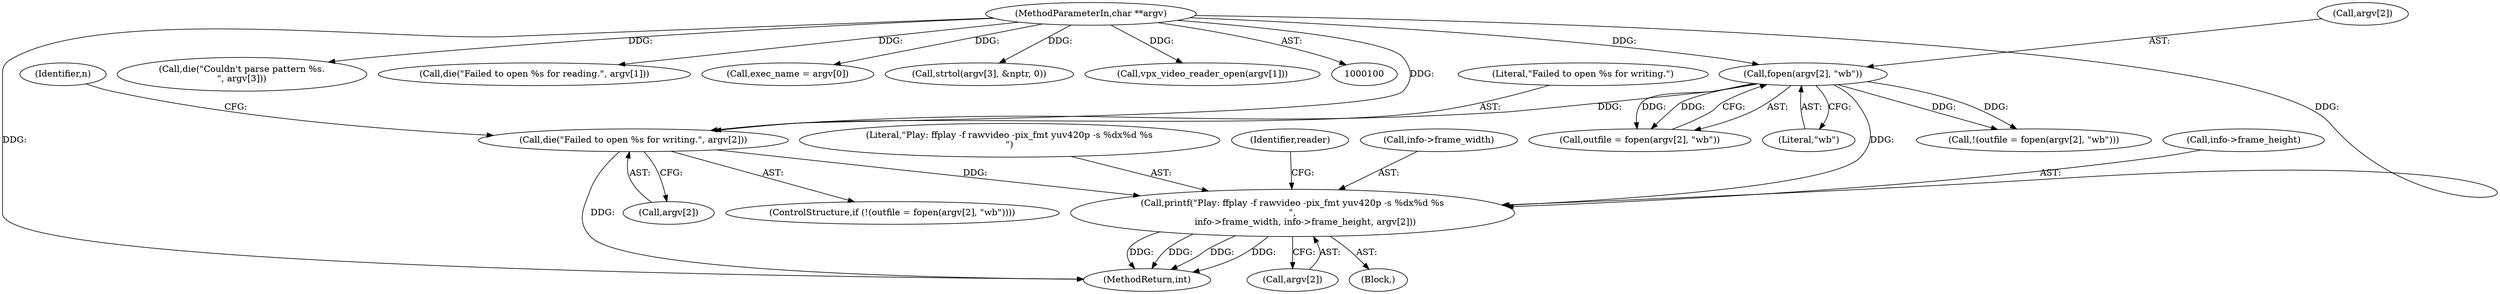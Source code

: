 digraph "0_Android_5a9753fca56f0eeb9f61e342b2fccffc364f9426_1@array" {
"1000175" [label="(Call,die(\"Failed to open %s for writing.\", argv[2]))"];
"1000170" [label="(Call,fopen(argv[2], \"wb\"))"];
"1000102" [label="(MethodParameterIn,char **argv)"];
"1000356" [label="(Call,printf(\"Play: ffplay -f rawvideo -pix_fmt yuv420p -s %dx%d %s\n\",\n         info->frame_width, info->frame_height, argv[2]))"];
"1000219" [label="(Call,die(\"Couldn't parse pattern %s.\n\", argv[3]))"];
"1000175" [label="(Call,die(\"Failed to open %s for writing.\", argv[2]))"];
"1000170" [label="(Call,fopen(argv[2], \"wb\"))"];
"1000161" [label="(Call,die(\"Failed to open %s for reading.\", argv[1]))"];
"1000368" [label="(Identifier,reader)"];
"1000356" [label="(Call,printf(\"Play: ffplay -f rawvideo -pix_fmt yuv420p -s %dx%d %s\n\",\n         info->frame_width, info->frame_height, argv[2]))"];
"1000358" [label="(Call,info->frame_width)"];
"1000167" [label="(Call,!(outfile = fopen(argv[2], \"wb\")))"];
"1000364" [label="(Call,argv[2])"];
"1000103" [label="(Block,)"];
"1000171" [label="(Call,argv[2])"];
"1000102" [label="(MethodParameterIn,char **argv)"];
"1000141" [label="(Call,exec_name = argv[0])"];
"1000176" [label="(Literal,\"Failed to open %s for writing.\")"];
"1000174" [label="(Literal,\"wb\")"];
"1000181" [label="(Identifier,n)"];
"1000166" [label="(ControlStructure,if (!(outfile = fopen(argv[2], \"wb\"))))"];
"1000168" [label="(Call,outfile = fopen(argv[2], \"wb\"))"];
"1000373" [label="(MethodReturn,int)"];
"1000177" [label="(Call,argv[2])"];
"1000361" [label="(Call,info->frame_height)"];
"1000182" [label="(Call,strtol(argv[3], &nptr, 0))"];
"1000154" [label="(Call,vpx_video_reader_open(argv[1]))"];
"1000357" [label="(Literal,\"Play: ffplay -f rawvideo -pix_fmt yuv420p -s %dx%d %s\n\")"];
"1000175" -> "1000166"  [label="AST: "];
"1000175" -> "1000177"  [label="CFG: "];
"1000176" -> "1000175"  [label="AST: "];
"1000177" -> "1000175"  [label="AST: "];
"1000181" -> "1000175"  [label="CFG: "];
"1000175" -> "1000373"  [label="DDG: "];
"1000170" -> "1000175"  [label="DDG: "];
"1000102" -> "1000175"  [label="DDG: "];
"1000175" -> "1000356"  [label="DDG: "];
"1000170" -> "1000168"  [label="AST: "];
"1000170" -> "1000174"  [label="CFG: "];
"1000171" -> "1000170"  [label="AST: "];
"1000174" -> "1000170"  [label="AST: "];
"1000168" -> "1000170"  [label="CFG: "];
"1000170" -> "1000167"  [label="DDG: "];
"1000170" -> "1000167"  [label="DDG: "];
"1000170" -> "1000168"  [label="DDG: "];
"1000170" -> "1000168"  [label="DDG: "];
"1000102" -> "1000170"  [label="DDG: "];
"1000170" -> "1000356"  [label="DDG: "];
"1000102" -> "1000100"  [label="AST: "];
"1000102" -> "1000373"  [label="DDG: "];
"1000102" -> "1000141"  [label="DDG: "];
"1000102" -> "1000154"  [label="DDG: "];
"1000102" -> "1000161"  [label="DDG: "];
"1000102" -> "1000182"  [label="DDG: "];
"1000102" -> "1000219"  [label="DDG: "];
"1000102" -> "1000356"  [label="DDG: "];
"1000356" -> "1000103"  [label="AST: "];
"1000356" -> "1000364"  [label="CFG: "];
"1000357" -> "1000356"  [label="AST: "];
"1000358" -> "1000356"  [label="AST: "];
"1000361" -> "1000356"  [label="AST: "];
"1000364" -> "1000356"  [label="AST: "];
"1000368" -> "1000356"  [label="CFG: "];
"1000356" -> "1000373"  [label="DDG: "];
"1000356" -> "1000373"  [label="DDG: "];
"1000356" -> "1000373"  [label="DDG: "];
"1000356" -> "1000373"  [label="DDG: "];
}
